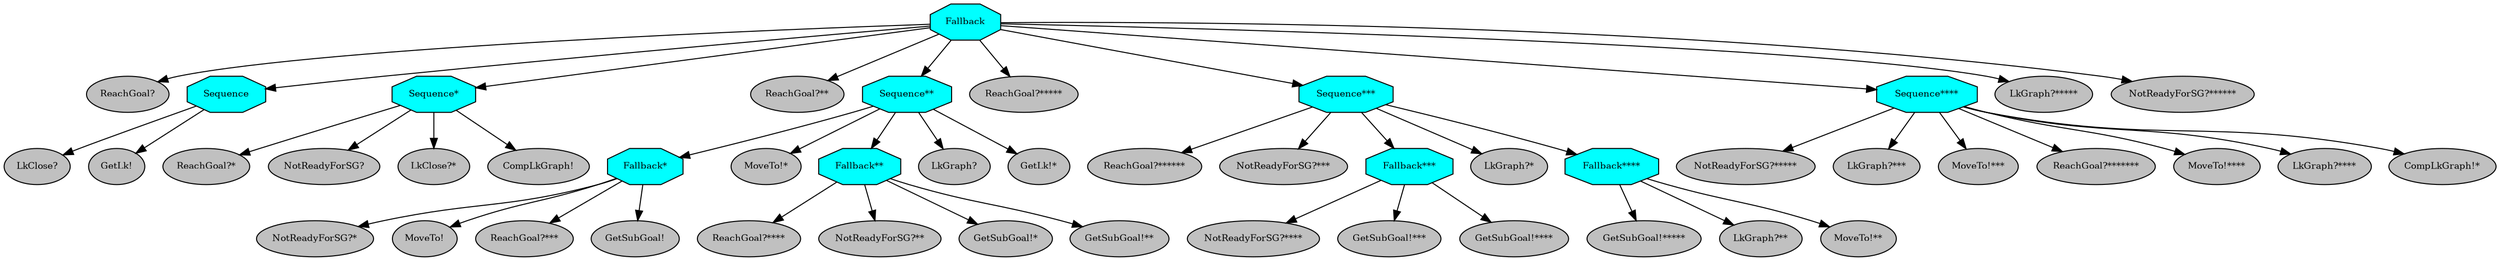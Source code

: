 digraph pastafarianism {
ordering=out;
graph [fontname="times-roman"];
node [fontname="times-roman"];
edge [fontname="times-roman"];
Fallback [fillcolor=cyan, fontcolor=black, fontsize=9, label=Fallback, shape=octagon, style=filled];
"ReachGoal?" [fillcolor=gray, fontcolor=black, fontsize=9, label="ReachGoal?", shape=ellipse, style=filled];
Fallback -> "ReachGoal?";
Sequence [fillcolor=cyan, fontcolor=black, fontsize=9, label=Sequence, shape=octagon, style=filled];
Fallback -> Sequence;
"LkClose?" [fillcolor=gray, fontcolor=black, fontsize=9, label="LkClose?", shape=ellipse, style=filled];
Sequence -> "LkClose?";
"GetLk!" [fillcolor=gray, fontcolor=black, fontsize=9, label="GetLk!", shape=ellipse, style=filled];
Sequence -> "GetLk!";
"Sequence*" [fillcolor=cyan, fontcolor=black, fontsize=9, label="Sequence*", shape=octagon, style=filled];
Fallback -> "Sequence*";
"ReachGoal?*" [fillcolor=gray, fontcolor=black, fontsize=9, label="ReachGoal?*", shape=ellipse, style=filled];
"Sequence*" -> "ReachGoal?*";
"NotReadyForSG?" [fillcolor=gray, fontcolor=black, fontsize=9, label="NotReadyForSG?", shape=ellipse, style=filled];
"Sequence*" -> "NotReadyForSG?";
"LkClose?*" [fillcolor=gray, fontcolor=black, fontsize=9, label="LkClose?*", shape=ellipse, style=filled];
"Sequence*" -> "LkClose?*";
"CompLkGraph!" [fillcolor=gray, fontcolor=black, fontsize=9, label="CompLkGraph!", shape=ellipse, style=filled];
"Sequence*" -> "CompLkGraph!";
"ReachGoal?**" [fillcolor=gray, fontcolor=black, fontsize=9, label="ReachGoal?**", shape=ellipse, style=filled];
Fallback -> "ReachGoal?**";
"Sequence**" [fillcolor=cyan, fontcolor=black, fontsize=9, label="Sequence**", shape=octagon, style=filled];
Fallback -> "Sequence**";
"Fallback*" [fillcolor=cyan, fontcolor=black, fontsize=9, label="Fallback*", shape=octagon, style=filled];
"Sequence**" -> "Fallback*";
"NotReadyForSG?*" [fillcolor=gray, fontcolor=black, fontsize=9, label="NotReadyForSG?*", shape=ellipse, style=filled];
"Fallback*" -> "NotReadyForSG?*";
"MoveTo!" [fillcolor=gray, fontcolor=black, fontsize=9, label="MoveTo!", shape=ellipse, style=filled];
"Fallback*" -> "MoveTo!";
"ReachGoal?***" [fillcolor=gray, fontcolor=black, fontsize=9, label="ReachGoal?***", shape=ellipse, style=filled];
"Fallback*" -> "ReachGoal?***";
"GetSubGoal!" [fillcolor=gray, fontcolor=black, fontsize=9, label="GetSubGoal!", shape=ellipse, style=filled];
"Fallback*" -> "GetSubGoal!";
"MoveTo!*" [fillcolor=gray, fontcolor=black, fontsize=9, label="MoveTo!*", shape=ellipse, style=filled];
"Sequence**" -> "MoveTo!*";
"Fallback**" [fillcolor=cyan, fontcolor=black, fontsize=9, label="Fallback**", shape=octagon, style=filled];
"Sequence**" -> "Fallback**";
"ReachGoal?****" [fillcolor=gray, fontcolor=black, fontsize=9, label="ReachGoal?****", shape=ellipse, style=filled];
"Fallback**" -> "ReachGoal?****";
"NotReadyForSG?**" [fillcolor=gray, fontcolor=black, fontsize=9, label="NotReadyForSG?**", shape=ellipse, style=filled];
"Fallback**" -> "NotReadyForSG?**";
"GetSubGoal!*" [fillcolor=gray, fontcolor=black, fontsize=9, label="GetSubGoal!*", shape=ellipse, style=filled];
"Fallback**" -> "GetSubGoal!*";
"GetSubGoal!**" [fillcolor=gray, fontcolor=black, fontsize=9, label="GetSubGoal!**", shape=ellipse, style=filled];
"Fallback**" -> "GetSubGoal!**";
"LkGraph?" [fillcolor=gray, fontcolor=black, fontsize=9, label="LkGraph?", shape=ellipse, style=filled];
"Sequence**" -> "LkGraph?";
"GetLk!*" [fillcolor=gray, fontcolor=black, fontsize=9, label="GetLk!*", shape=ellipse, style=filled];
"Sequence**" -> "GetLk!*";
"ReachGoal?*****" [fillcolor=gray, fontcolor=black, fontsize=9, label="ReachGoal?*****", shape=ellipse, style=filled];
Fallback -> "ReachGoal?*****";
"Sequence***" [fillcolor=cyan, fontcolor=black, fontsize=9, label="Sequence***", shape=octagon, style=filled];
Fallback -> "Sequence***";
"ReachGoal?******" [fillcolor=gray, fontcolor=black, fontsize=9, label="ReachGoal?******", shape=ellipse, style=filled];
"Sequence***" -> "ReachGoal?******";
"NotReadyForSG?***" [fillcolor=gray, fontcolor=black, fontsize=9, label="NotReadyForSG?***", shape=ellipse, style=filled];
"Sequence***" -> "NotReadyForSG?***";
"Fallback***" [fillcolor=cyan, fontcolor=black, fontsize=9, label="Fallback***", shape=octagon, style=filled];
"Sequence***" -> "Fallback***";
"NotReadyForSG?****" [fillcolor=gray, fontcolor=black, fontsize=9, label="NotReadyForSG?****", shape=ellipse, style=filled];
"Fallback***" -> "NotReadyForSG?****";
"GetSubGoal!***" [fillcolor=gray, fontcolor=black, fontsize=9, label="GetSubGoal!***", shape=ellipse, style=filled];
"Fallback***" -> "GetSubGoal!***";
"GetSubGoal!****" [fillcolor=gray, fontcolor=black, fontsize=9, label="GetSubGoal!****", shape=ellipse, style=filled];
"Fallback***" -> "GetSubGoal!****";
"LkGraph?*" [fillcolor=gray, fontcolor=black, fontsize=9, label="LkGraph?*", shape=ellipse, style=filled];
"Sequence***" -> "LkGraph?*";
"Fallback****" [fillcolor=cyan, fontcolor=black, fontsize=9, label="Fallback****", shape=octagon, style=filled];
"Sequence***" -> "Fallback****";
"GetSubGoal!*****" [fillcolor=gray, fontcolor=black, fontsize=9, label="GetSubGoal!*****", shape=ellipse, style=filled];
"Fallback****" -> "GetSubGoal!*****";
"LkGraph?**" [fillcolor=gray, fontcolor=black, fontsize=9, label="LkGraph?**", shape=ellipse, style=filled];
"Fallback****" -> "LkGraph?**";
"MoveTo!**" [fillcolor=gray, fontcolor=black, fontsize=9, label="MoveTo!**", shape=ellipse, style=filled];
"Fallback****" -> "MoveTo!**";
"Sequence****" [fillcolor=cyan, fontcolor=black, fontsize=9, label="Sequence****", shape=octagon, style=filled];
Fallback -> "Sequence****";
"NotReadyForSG?*****" [fillcolor=gray, fontcolor=black, fontsize=9, label="NotReadyForSG?*****", shape=ellipse, style=filled];
"Sequence****" -> "NotReadyForSG?*****";
"LkGraph?***" [fillcolor=gray, fontcolor=black, fontsize=9, label="LkGraph?***", shape=ellipse, style=filled];
"Sequence****" -> "LkGraph?***";
"MoveTo!***" [fillcolor=gray, fontcolor=black, fontsize=9, label="MoveTo!***", shape=ellipse, style=filled];
"Sequence****" -> "MoveTo!***";
"ReachGoal?*******" [fillcolor=gray, fontcolor=black, fontsize=9, label="ReachGoal?*******", shape=ellipse, style=filled];
"Sequence****" -> "ReachGoal?*******";
"MoveTo!****" [fillcolor=gray, fontcolor=black, fontsize=9, label="MoveTo!****", shape=ellipse, style=filled];
"Sequence****" -> "MoveTo!****";
"LkGraph?****" [fillcolor=gray, fontcolor=black, fontsize=9, label="LkGraph?****", shape=ellipse, style=filled];
"Sequence****" -> "LkGraph?****";
"CompLkGraph!*" [fillcolor=gray, fontcolor=black, fontsize=9, label="CompLkGraph!*", shape=ellipse, style=filled];
"Sequence****" -> "CompLkGraph!*";
"LkGraph?*****" [fillcolor=gray, fontcolor=black, fontsize=9, label="LkGraph?*****", shape=ellipse, style=filled];
Fallback -> "LkGraph?*****";
"NotReadyForSG?******" [fillcolor=gray, fontcolor=black, fontsize=9, label="NotReadyForSG?******", shape=ellipse, style=filled];
Fallback -> "NotReadyForSG?******";
}
